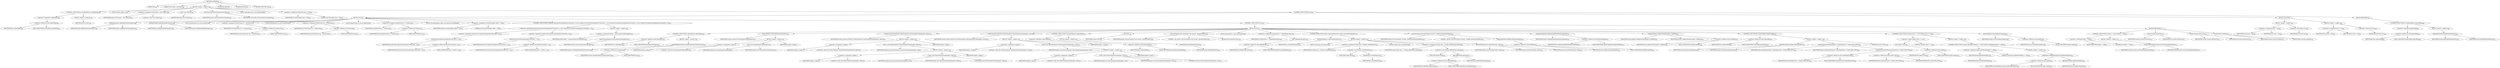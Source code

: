 digraph "runBuild" {  
"1448" [label = <(METHOD,runBuild)<SUB>596</SUB>> ]
"33" [label = <(PARAM,this)<SUB>596</SUB>> ]
"1449" [label = <(PARAM,ClassLoader coreLoader)<SUB>596</SUB>> ]
"1450" [label = <(BLOCK,&lt;empty&gt;,&lt;empty&gt;)<SUB>596</SUB>> ]
"1451" [label = <(CONTROL_STRUCTURE,if (!readyToRun),if (!readyToRun))<SUB>598</SUB>> ]
"1452" [label = <(&lt;operator&gt;.logicalNot,!readyToRun)<SUB>598</SUB>> ]
"1453" [label = <(&lt;operator&gt;.fieldAccess,this.readyToRun)<SUB>598</SUB>> ]
"1454" [label = <(IDENTIFIER,this,!readyToRun)<SUB>598</SUB>> ]
"1455" [label = <(FIELD_IDENTIFIER,readyToRun,readyToRun)<SUB>598</SUB>> ]
"1456" [label = <(BLOCK,&lt;empty&gt;,&lt;empty&gt;)<SUB>598</SUB>> ]
"1457" [label = <(RETURN,return;,return;)<SUB>599</SUB>> ]
"31" [label = <(LOCAL,Project project: ANY)> ]
"1458" [label = <(&lt;operator&gt;.assignment,ANY project = new Project())<SUB>602</SUB>> ]
"1459" [label = <(IDENTIFIER,project,ANY project = new Project())<SUB>602</SUB>> ]
"1460" [label = <(&lt;operator&gt;.alloc,new Project())<SUB>602</SUB>> ]
"1461" [label = <(&lt;init&gt;,new Project())<SUB>602</SUB>> ]
"30" [label = <(IDENTIFIER,project,new Project())<SUB>602</SUB>> ]
"1462" [label = <(setCoreLoader,setCoreLoader(coreLoader))<SUB>603</SUB>> ]
"1463" [label = <(IDENTIFIER,project,setCoreLoader(coreLoader))<SUB>603</SUB>> ]
"1464" [label = <(IDENTIFIER,coreLoader,setCoreLoader(coreLoader))<SUB>603</SUB>> ]
"1465" [label = <(LOCAL,Throwable error: java.lang.Throwable)> ]
"1466" [label = <(&lt;operator&gt;.assignment,Throwable error = null)<SUB>605</SUB>> ]
"1467" [label = <(IDENTIFIER,error,Throwable error = null)<SUB>605</SUB>> ]
"1468" [label = <(LITERAL,null,Throwable error = null)<SUB>605</SUB>> ]
"1469" [label = <(CONTROL_STRUCTURE,try,try)<SUB>607</SUB>> ]
"1470" [label = <(BLOCK,try,try)<SUB>607</SUB>> ]
"1471" [label = <(addBuildListeners,addBuildListeners(project))<SUB>608</SUB>> ]
"32" [label = <(IDENTIFIER,this,addBuildListeners(project))<SUB>608</SUB>> ]
"1472" [label = <(IDENTIFIER,project,addBuildListeners(project))<SUB>608</SUB>> ]
"1473" [label = <(addInputHandler,addInputHandler(project))<SUB>609</SUB>> ]
"34" [label = <(IDENTIFIER,this,addInputHandler(project))<SUB>609</SUB>> ]
"1474" [label = <(IDENTIFIER,project,addInputHandler(project))<SUB>609</SUB>> ]
"1475" [label = <(LOCAL,PrintStream err: java.io.PrintStream)> ]
"1476" [label = <(&lt;operator&gt;.assignment,PrintStream err = System.err)<SUB>611</SUB>> ]
"1477" [label = <(IDENTIFIER,err,PrintStream err = System.err)<SUB>611</SUB>> ]
"1478" [label = <(&lt;operator&gt;.fieldAccess,System.err)<SUB>611</SUB>> ]
"1479" [label = <(IDENTIFIER,System,PrintStream err = System.err)<SUB>611</SUB>> ]
"1480" [label = <(FIELD_IDENTIFIER,err,err)<SUB>611</SUB>> ]
"1481" [label = <(LOCAL,PrintStream out: java.io.PrintStream)> ]
"1482" [label = <(&lt;operator&gt;.assignment,PrintStream out = System.out)<SUB>612</SUB>> ]
"1483" [label = <(IDENTIFIER,out,PrintStream out = System.out)<SUB>612</SUB>> ]
"1484" [label = <(&lt;operator&gt;.fieldAccess,System.out)<SUB>612</SUB>> ]
"1485" [label = <(IDENTIFIER,System,PrintStream out = System.out)<SUB>612</SUB>> ]
"1486" [label = <(FIELD_IDENTIFIER,out,out)<SUB>612</SUB>> ]
"1487" [label = <(LOCAL,InputStream in: java.io.InputStream)> ]
"1488" [label = <(&lt;operator&gt;.assignment,InputStream in = System.in)<SUB>613</SUB>> ]
"1489" [label = <(IDENTIFIER,in,InputStream in = System.in)<SUB>613</SUB>> ]
"1490" [label = <(&lt;operator&gt;.fieldAccess,System.in)<SUB>613</SUB>> ]
"1491" [label = <(IDENTIFIER,System,InputStream in = System.in)<SUB>613</SUB>> ]
"1492" [label = <(FIELD_IDENTIFIER,in,in)<SUB>613</SUB>> ]
"1493" [label = <(LOCAL,SecurityManager oldsm: java.lang.SecurityManager)> ]
"1494" [label = <(&lt;operator&gt;.assignment,SecurityManager oldsm = null)<SUB>617</SUB>> ]
"1495" [label = <(IDENTIFIER,oldsm,SecurityManager oldsm = null)<SUB>617</SUB>> ]
"1496" [label = <(LITERAL,null,SecurityManager oldsm = null)<SUB>617</SUB>> ]
"1497" [label = <(CONTROL_STRUCTURE,if (!JavaEnvUtils.isJavaVersion(JavaEnvUtils.JAVA_1_0) &amp;&amp; !JavaEnvUtils.isJavaVersion(JavaEnvUtils.JAVA_1_1)),if (!JavaEnvUtils.isJavaVersion(JavaEnvUtils.JAVA_1_0) &amp;&amp; !JavaEnvUtils.isJavaVersion(JavaEnvUtils.JAVA_1_1)))<SUB>618</SUB>> ]
"1498" [label = <(&lt;operator&gt;.logicalAnd,!JavaEnvUtils.isJavaVersion(JavaEnvUtils.JAVA_1_0) &amp;&amp; !JavaEnvUtils.isJavaVersion(JavaEnvUtils.JAVA_1_1))<SUB>618</SUB>> ]
"1499" [label = <(&lt;operator&gt;.logicalNot,!JavaEnvUtils.isJavaVersion(JavaEnvUtils.JAVA_1_0))<SUB>618</SUB>> ]
"1500" [label = <(isJavaVersion,isJavaVersion(JavaEnvUtils.JAVA_1_0))<SUB>618</SUB>> ]
"1501" [label = <(IDENTIFIER,JavaEnvUtils,isJavaVersion(JavaEnvUtils.JAVA_1_0))<SUB>618</SUB>> ]
"1502" [label = <(&lt;operator&gt;.fieldAccess,JavaEnvUtils.JAVA_1_0)<SUB>618</SUB>> ]
"1503" [label = <(IDENTIFIER,JavaEnvUtils,isJavaVersion(JavaEnvUtils.JAVA_1_0))<SUB>618</SUB>> ]
"1504" [label = <(FIELD_IDENTIFIER,JAVA_1_0,JAVA_1_0)<SUB>618</SUB>> ]
"1505" [label = <(&lt;operator&gt;.logicalNot,!JavaEnvUtils.isJavaVersion(JavaEnvUtils.JAVA_1_1))<SUB>619</SUB>> ]
"1506" [label = <(isJavaVersion,isJavaVersion(JavaEnvUtils.JAVA_1_1))<SUB>619</SUB>> ]
"1507" [label = <(IDENTIFIER,JavaEnvUtils,isJavaVersion(JavaEnvUtils.JAVA_1_1))<SUB>619</SUB>> ]
"1508" [label = <(&lt;operator&gt;.fieldAccess,JavaEnvUtils.JAVA_1_1)<SUB>619</SUB>> ]
"1509" [label = <(IDENTIFIER,JavaEnvUtils,isJavaVersion(JavaEnvUtils.JAVA_1_1))<SUB>619</SUB>> ]
"1510" [label = <(FIELD_IDENTIFIER,JAVA_1_1,JAVA_1_1)<SUB>619</SUB>> ]
"1511" [label = <(BLOCK,&lt;empty&gt;,&lt;empty&gt;)<SUB>619</SUB>> ]
"1512" [label = <(&lt;operator&gt;.assignment,oldsm = System.getSecurityManager())<SUB>620</SUB>> ]
"1513" [label = <(IDENTIFIER,oldsm,oldsm = System.getSecurityManager())<SUB>620</SUB>> ]
"1514" [label = <(getSecurityManager,System.getSecurityManager())<SUB>620</SUB>> ]
"1515" [label = <(IDENTIFIER,System,System.getSecurityManager())<SUB>620</SUB>> ]
"1516" [label = <(CONTROL_STRUCTURE,try,try)<SUB>627</SUB>> ]
"1517" [label = <(BLOCK,try,try)<SUB>627</SUB>> ]
"1518" [label = <(CONTROL_STRUCTURE,if (allowInput),if (allowInput))<SUB>628</SUB>> ]
"1519" [label = <(&lt;operator&gt;.fieldAccess,this.allowInput)<SUB>628</SUB>> ]
"1520" [label = <(IDENTIFIER,this,if (allowInput))<SUB>628</SUB>> ]
"1521" [label = <(FIELD_IDENTIFIER,allowInput,allowInput)<SUB>628</SUB>> ]
"1522" [label = <(BLOCK,&lt;empty&gt;,&lt;empty&gt;)<SUB>628</SUB>> ]
"1523" [label = <(setDefaultInputStream,setDefaultInputStream(System.in))<SUB>629</SUB>> ]
"1524" [label = <(IDENTIFIER,project,setDefaultInputStream(System.in))<SUB>629</SUB>> ]
"1525" [label = <(&lt;operator&gt;.fieldAccess,System.in)<SUB>629</SUB>> ]
"1526" [label = <(IDENTIFIER,System,setDefaultInputStream(System.in))<SUB>629</SUB>> ]
"1527" [label = <(FIELD_IDENTIFIER,in,in)<SUB>629</SUB>> ]
"1528" [label = <(setIn,setIn(new DemuxInputStream(project)))<SUB>631</SUB>> ]
"1529" [label = <(IDENTIFIER,System,setIn(new DemuxInputStream(project)))<SUB>631</SUB>> ]
"1530" [label = <(BLOCK,&lt;empty&gt;,&lt;empty&gt;)<SUB>631</SUB>> ]
"1531" [label = <(&lt;operator&gt;.assignment,&lt;empty&gt;)> ]
"1532" [label = <(IDENTIFIER,$obj33,&lt;empty&gt;)> ]
"1533" [label = <(&lt;operator&gt;.alloc,new DemuxInputStream(project))<SUB>631</SUB>> ]
"1534" [label = <(&lt;init&gt;,new DemuxInputStream(project))<SUB>631</SUB>> ]
"1535" [label = <(IDENTIFIER,$obj33,new DemuxInputStream(project))> ]
"1536" [label = <(IDENTIFIER,project,new DemuxInputStream(project))<SUB>631</SUB>> ]
"1537" [label = <(IDENTIFIER,$obj33,&lt;empty&gt;)> ]
"1538" [label = <(setOut,System.setOut(new PrintStream(new DemuxOutputStream(project, false))))<SUB>632</SUB>> ]
"1539" [label = <(IDENTIFIER,System,System.setOut(new PrintStream(new DemuxOutputStream(project, false))))<SUB>632</SUB>> ]
"1540" [label = <(BLOCK,&lt;empty&gt;,&lt;empty&gt;)<SUB>632</SUB>> ]
"1541" [label = <(&lt;operator&gt;.assignment,&lt;empty&gt;)> ]
"1542" [label = <(IDENTIFIER,$obj35,&lt;empty&gt;)> ]
"1543" [label = <(&lt;operator&gt;.alloc,new PrintStream(new DemuxOutputStream(project, false)))<SUB>632</SUB>> ]
"1544" [label = <(&lt;init&gt;,new PrintStream(new DemuxOutputStream(project, false)))<SUB>632</SUB>> ]
"1545" [label = <(IDENTIFIER,$obj35,new PrintStream(new DemuxOutputStream(project, false)))> ]
"1546" [label = <(BLOCK,&lt;empty&gt;,&lt;empty&gt;)<SUB>632</SUB>> ]
"1547" [label = <(&lt;operator&gt;.assignment,&lt;empty&gt;)> ]
"1548" [label = <(IDENTIFIER,$obj34,&lt;empty&gt;)> ]
"1549" [label = <(&lt;operator&gt;.alloc,new DemuxOutputStream(project, false))<SUB>632</SUB>> ]
"1550" [label = <(&lt;init&gt;,new DemuxOutputStream(project, false))<SUB>632</SUB>> ]
"1551" [label = <(IDENTIFIER,$obj34,new DemuxOutputStream(project, false))> ]
"1552" [label = <(IDENTIFIER,project,new DemuxOutputStream(project, false))<SUB>632</SUB>> ]
"1553" [label = <(LITERAL,false,new DemuxOutputStream(project, false))<SUB>632</SUB>> ]
"1554" [label = <(IDENTIFIER,$obj34,&lt;empty&gt;)> ]
"1555" [label = <(IDENTIFIER,$obj35,&lt;empty&gt;)> ]
"1556" [label = <(setErr,System.setErr(new PrintStream(new DemuxOutputStream(project, true))))<SUB>633</SUB>> ]
"1557" [label = <(IDENTIFIER,System,System.setErr(new PrintStream(new DemuxOutputStream(project, true))))<SUB>633</SUB>> ]
"1558" [label = <(BLOCK,&lt;empty&gt;,&lt;empty&gt;)<SUB>633</SUB>> ]
"1559" [label = <(&lt;operator&gt;.assignment,&lt;empty&gt;)> ]
"1560" [label = <(IDENTIFIER,$obj37,&lt;empty&gt;)> ]
"1561" [label = <(&lt;operator&gt;.alloc,new PrintStream(new DemuxOutputStream(project, true)))<SUB>633</SUB>> ]
"1562" [label = <(&lt;init&gt;,new PrintStream(new DemuxOutputStream(project, true)))<SUB>633</SUB>> ]
"1563" [label = <(IDENTIFIER,$obj37,new PrintStream(new DemuxOutputStream(project, true)))> ]
"1564" [label = <(BLOCK,&lt;empty&gt;,&lt;empty&gt;)<SUB>633</SUB>> ]
"1565" [label = <(&lt;operator&gt;.assignment,&lt;empty&gt;)> ]
"1566" [label = <(IDENTIFIER,$obj36,&lt;empty&gt;)> ]
"1567" [label = <(&lt;operator&gt;.alloc,new DemuxOutputStream(project, true))<SUB>633</SUB>> ]
"1568" [label = <(&lt;init&gt;,new DemuxOutputStream(project, true))<SUB>633</SUB>> ]
"1569" [label = <(IDENTIFIER,$obj36,new DemuxOutputStream(project, true))> ]
"1570" [label = <(IDENTIFIER,project,new DemuxOutputStream(project, true))<SUB>633</SUB>> ]
"1571" [label = <(LITERAL,true,new DemuxOutputStream(project, true))<SUB>633</SUB>> ]
"1572" [label = <(IDENTIFIER,$obj36,&lt;empty&gt;)> ]
"1573" [label = <(IDENTIFIER,$obj37,&lt;empty&gt;)> ]
"1574" [label = <(CONTROL_STRUCTURE,if (!projectHelp),if (!projectHelp))<SUB>635</SUB>> ]
"1575" [label = <(&lt;operator&gt;.logicalNot,!projectHelp)<SUB>635</SUB>> ]
"1576" [label = <(&lt;operator&gt;.fieldAccess,this.projectHelp)<SUB>635</SUB>> ]
"1577" [label = <(IDENTIFIER,this,!projectHelp)<SUB>635</SUB>> ]
"1578" [label = <(FIELD_IDENTIFIER,projectHelp,projectHelp)<SUB>635</SUB>> ]
"1579" [label = <(BLOCK,&lt;empty&gt;,&lt;empty&gt;)<SUB>635</SUB>> ]
"1580" [label = <(fireBuildStarted,fireBuildStarted())<SUB>636</SUB>> ]
"1581" [label = <(IDENTIFIER,project,fireBuildStarted())<SUB>636</SUB>> ]
"1582" [label = <(init,init())<SUB>638</SUB>> ]
"1583" [label = <(IDENTIFIER,project,init())<SUB>638</SUB>> ]
"1584" [label = <(setUserProperty,setUserProperty(&quot;ant.version&quot;, getAntVersion()))<SUB>639</SUB>> ]
"1585" [label = <(IDENTIFIER,project,setUserProperty(&quot;ant.version&quot;, getAntVersion()))<SUB>639</SUB>> ]
"1586" [label = <(LITERAL,&quot;ant.version&quot;,setUserProperty(&quot;ant.version&quot;, getAntVersion()))<SUB>639</SUB>> ]
"1587" [label = <(getAntVersion,getAntVersion())<SUB>639</SUB>> ]
"1588" [label = <(LOCAL,Enumeration e: java.util.Enumeration)> ]
"1589" [label = <(&lt;operator&gt;.assignment,Enumeration e = definedProps.keys())<SUB>642</SUB>> ]
"1590" [label = <(IDENTIFIER,e,Enumeration e = definedProps.keys())<SUB>642</SUB>> ]
"1591" [label = <(keys,definedProps.keys())<SUB>642</SUB>> ]
"1592" [label = <(&lt;operator&gt;.fieldAccess,this.definedProps)<SUB>642</SUB>> ]
"1593" [label = <(IDENTIFIER,this,definedProps.keys())<SUB>642</SUB>> ]
"1594" [label = <(FIELD_IDENTIFIER,definedProps,definedProps)<SUB>642</SUB>> ]
"1595" [label = <(CONTROL_STRUCTURE,while (e.hasMoreElements()),while (e.hasMoreElements()))<SUB>643</SUB>> ]
"1596" [label = <(hasMoreElements,e.hasMoreElements())<SUB>643</SUB>> ]
"1597" [label = <(IDENTIFIER,e,e.hasMoreElements())<SUB>643</SUB>> ]
"1598" [label = <(BLOCK,&lt;empty&gt;,&lt;empty&gt;)<SUB>643</SUB>> ]
"1599" [label = <(LOCAL,String arg: java.lang.String)> ]
"1600" [label = <(&lt;operator&gt;.assignment,String arg = (String) e.nextElement())<SUB>644</SUB>> ]
"1601" [label = <(IDENTIFIER,arg,String arg = (String) e.nextElement())<SUB>644</SUB>> ]
"1602" [label = <(&lt;operator&gt;.cast,(String) e.nextElement())<SUB>644</SUB>> ]
"1603" [label = <(TYPE_REF,String,String)<SUB>644</SUB>> ]
"1604" [label = <(nextElement,e.nextElement())<SUB>644</SUB>> ]
"1605" [label = <(IDENTIFIER,e,e.nextElement())<SUB>644</SUB>> ]
"1606" [label = <(LOCAL,String value: java.lang.String)> ]
"1607" [label = <(&lt;operator&gt;.assignment,String value = (String) definedProps.get(arg))<SUB>645</SUB>> ]
"1608" [label = <(IDENTIFIER,value,String value = (String) definedProps.get(arg))<SUB>645</SUB>> ]
"1609" [label = <(&lt;operator&gt;.cast,(String) definedProps.get(arg))<SUB>645</SUB>> ]
"1610" [label = <(TYPE_REF,String,String)<SUB>645</SUB>> ]
"1611" [label = <(get,definedProps.get(arg))<SUB>645</SUB>> ]
"1612" [label = <(&lt;operator&gt;.fieldAccess,this.definedProps)<SUB>645</SUB>> ]
"1613" [label = <(IDENTIFIER,this,definedProps.get(arg))<SUB>645</SUB>> ]
"1614" [label = <(FIELD_IDENTIFIER,definedProps,definedProps)<SUB>645</SUB>> ]
"1615" [label = <(IDENTIFIER,arg,definedProps.get(arg))<SUB>645</SUB>> ]
"1616" [label = <(setUserProperty,setUserProperty(arg, value))<SUB>646</SUB>> ]
"1617" [label = <(IDENTIFIER,project,setUserProperty(arg, value))<SUB>646</SUB>> ]
"1618" [label = <(IDENTIFIER,arg,setUserProperty(arg, value))<SUB>646</SUB>> ]
"1619" [label = <(IDENTIFIER,value,setUserProperty(arg, value))<SUB>646</SUB>> ]
"1620" [label = <(setUserProperty,setUserProperty(&quot;ant.file&quot;, buildFile.getAbsolutePath()))<SUB>649</SUB>> ]
"1621" [label = <(IDENTIFIER,project,setUserProperty(&quot;ant.file&quot;, buildFile.getAbsolutePath()))<SUB>649</SUB>> ]
"1622" [label = <(LITERAL,&quot;ant.file&quot;,setUserProperty(&quot;ant.file&quot;, buildFile.getAbsolutePath()))<SUB>649</SUB>> ]
"1623" [label = <(getAbsolutePath,buildFile.getAbsolutePath())<SUB>650</SUB>> ]
"1624" [label = <(&lt;operator&gt;.fieldAccess,this.buildFile)<SUB>650</SUB>> ]
"1625" [label = <(IDENTIFIER,this,buildFile.getAbsolutePath())<SUB>650</SUB>> ]
"1626" [label = <(FIELD_IDENTIFIER,buildFile,buildFile)<SUB>650</SUB>> ]
"1627" [label = <(setKeepGoingMode,setKeepGoingMode(keepGoingMode))<SUB>652</SUB>> ]
"1628" [label = <(IDENTIFIER,project,setKeepGoingMode(keepGoingMode))<SUB>652</SUB>> ]
"1629" [label = <(&lt;operator&gt;.fieldAccess,this.keepGoingMode)<SUB>652</SUB>> ]
"1630" [label = <(IDENTIFIER,this,setKeepGoingMode(keepGoingMode))<SUB>652</SUB>> ]
"1631" [label = <(FIELD_IDENTIFIER,keepGoingMode,keepGoingMode)<SUB>652</SUB>> ]
"1632" [label = <(configureProject,configureProject(project, buildFile))<SUB>654</SUB>> ]
"1633" [label = <(IDENTIFIER,ProjectHelper,configureProject(project, buildFile))<SUB>654</SUB>> ]
"1634" [label = <(IDENTIFIER,project,configureProject(project, buildFile))<SUB>654</SUB>> ]
"1635" [label = <(&lt;operator&gt;.fieldAccess,this.buildFile)<SUB>654</SUB>> ]
"1636" [label = <(IDENTIFIER,this,configureProject(project, buildFile))<SUB>654</SUB>> ]
"1637" [label = <(FIELD_IDENTIFIER,buildFile,buildFile)<SUB>654</SUB>> ]
"1638" [label = <(CONTROL_STRUCTURE,if (projectHelp),if (projectHelp))<SUB>656</SUB>> ]
"1639" [label = <(&lt;operator&gt;.fieldAccess,this.projectHelp)<SUB>656</SUB>> ]
"1640" [label = <(IDENTIFIER,this,if (projectHelp))<SUB>656</SUB>> ]
"1641" [label = <(FIELD_IDENTIFIER,projectHelp,projectHelp)<SUB>656</SUB>> ]
"1642" [label = <(BLOCK,&lt;empty&gt;,&lt;empty&gt;)<SUB>656</SUB>> ]
"1643" [label = <(printDescription,printDescription(project))<SUB>657</SUB>> ]
"35" [label = <(IDENTIFIER,this,printDescription(project))<SUB>657</SUB>> ]
"1644" [label = <(IDENTIFIER,project,printDescription(project))<SUB>657</SUB>> ]
"1645" [label = <(printTargets,printTargets(project, msgOutputLevel &gt; Project.MSG_INFO))<SUB>658</SUB>> ]
"36" [label = <(IDENTIFIER,this,printTargets(project, msgOutputLevel &gt; Project.MSG_INFO))<SUB>658</SUB>> ]
"1646" [label = <(IDENTIFIER,project,printTargets(project, msgOutputLevel &gt; Project.MSG_INFO))<SUB>658</SUB>> ]
"1647" [label = <(&lt;operator&gt;.greaterThan,msgOutputLevel &gt; Project.MSG_INFO)<SUB>658</SUB>> ]
"1648" [label = <(&lt;operator&gt;.fieldAccess,this.msgOutputLevel)<SUB>658</SUB>> ]
"1649" [label = <(IDENTIFIER,this,msgOutputLevel &gt; Project.MSG_INFO)<SUB>658</SUB>> ]
"1650" [label = <(FIELD_IDENTIFIER,msgOutputLevel,msgOutputLevel)<SUB>658</SUB>> ]
"1651" [label = <(&lt;operator&gt;.fieldAccess,Project.MSG_INFO)<SUB>658</SUB>> ]
"1652" [label = <(IDENTIFIER,Project,msgOutputLevel &gt; Project.MSG_INFO)<SUB>658</SUB>> ]
"1653" [label = <(FIELD_IDENTIFIER,MSG_INFO,MSG_INFO)<SUB>658</SUB>> ]
"1654" [label = <(RETURN,return;,return;)<SUB>659</SUB>> ]
"1655" [label = <(CONTROL_STRUCTURE,if (targets.size() == 0),if (targets.size() == 0))<SUB>663</SUB>> ]
"1656" [label = <(&lt;operator&gt;.equals,targets.size() == 0)<SUB>663</SUB>> ]
"1657" [label = <(size,targets.size())<SUB>663</SUB>> ]
"1658" [label = <(&lt;operator&gt;.fieldAccess,this.targets)<SUB>663</SUB>> ]
"1659" [label = <(IDENTIFIER,this,targets.size())<SUB>663</SUB>> ]
"1660" [label = <(FIELD_IDENTIFIER,targets,targets)<SUB>663</SUB>> ]
"1661" [label = <(LITERAL,0,targets.size() == 0)<SUB>663</SUB>> ]
"1662" [label = <(BLOCK,&lt;empty&gt;,&lt;empty&gt;)<SUB>663</SUB>> ]
"1663" [label = <(CONTROL_STRUCTURE,if (project.getDefaultTarget() != null),if (project.getDefaultTarget() != null))<SUB>664</SUB>> ]
"1664" [label = <(&lt;operator&gt;.notEquals,project.getDefaultTarget() != null)<SUB>664</SUB>> ]
"1665" [label = <(getDefaultTarget,getDefaultTarget())<SUB>664</SUB>> ]
"1666" [label = <(IDENTIFIER,project,getDefaultTarget())<SUB>664</SUB>> ]
"1667" [label = <(LITERAL,null,project.getDefaultTarget() != null)<SUB>664</SUB>> ]
"1668" [label = <(BLOCK,&lt;empty&gt;,&lt;empty&gt;)<SUB>664</SUB>> ]
"1669" [label = <(addElement,addElement(project.getDefaultTarget()))<SUB>665</SUB>> ]
"1670" [label = <(&lt;operator&gt;.fieldAccess,this.targets)<SUB>665</SUB>> ]
"1671" [label = <(IDENTIFIER,this,addElement(project.getDefaultTarget()))<SUB>665</SUB>> ]
"1672" [label = <(FIELD_IDENTIFIER,targets,targets)<SUB>665</SUB>> ]
"1673" [label = <(getDefaultTarget,getDefaultTarget())<SUB>665</SUB>> ]
"1674" [label = <(IDENTIFIER,project,getDefaultTarget())<SUB>665</SUB>> ]
"1675" [label = <(executeTargets,executeTargets(targets))<SUB>669</SUB>> ]
"1676" [label = <(IDENTIFIER,project,executeTargets(targets))<SUB>669</SUB>> ]
"1677" [label = <(&lt;operator&gt;.fieldAccess,this.targets)<SUB>669</SUB>> ]
"1678" [label = <(IDENTIFIER,this,executeTargets(targets))<SUB>669</SUB>> ]
"1679" [label = <(FIELD_IDENTIFIER,targets,targets)<SUB>669</SUB>> ]
"1680" [label = <(BLOCK,finally,finally)<SUB>670</SUB>> ]
"1681" [label = <(CONTROL_STRUCTURE,if (oldsm != null),if (oldsm != null))<SUB>673</SUB>> ]
"1682" [label = <(&lt;operator&gt;.notEquals,oldsm != null)<SUB>673</SUB>> ]
"1683" [label = <(IDENTIFIER,oldsm,oldsm != null)<SUB>673</SUB>> ]
"1684" [label = <(LITERAL,null,oldsm != null)<SUB>673</SUB>> ]
"1685" [label = <(BLOCK,&lt;empty&gt;,&lt;empty&gt;)<SUB>673</SUB>> ]
"1686" [label = <(setSecurityManager,System.setSecurityManager(oldsm))<SUB>674</SUB>> ]
"1687" [label = <(IDENTIFIER,System,System.setSecurityManager(oldsm))<SUB>674</SUB>> ]
"1688" [label = <(IDENTIFIER,oldsm,System.setSecurityManager(oldsm))<SUB>674</SUB>> ]
"1689" [label = <(setOut,System.setOut(out))<SUB>677</SUB>> ]
"1690" [label = <(IDENTIFIER,System,System.setOut(out))<SUB>677</SUB>> ]
"1691" [label = <(IDENTIFIER,out,System.setOut(out))<SUB>677</SUB>> ]
"1692" [label = <(setErr,System.setErr(err))<SUB>678</SUB>> ]
"1693" [label = <(IDENTIFIER,System,System.setErr(err))<SUB>678</SUB>> ]
"1694" [label = <(IDENTIFIER,err,System.setErr(err))<SUB>678</SUB>> ]
"1695" [label = <(setIn,System.setIn(in))<SUB>679</SUB>> ]
"1696" [label = <(IDENTIFIER,System,System.setIn(in))<SUB>679</SUB>> ]
"1697" [label = <(IDENTIFIER,in,System.setIn(in))<SUB>679</SUB>> ]
"1698" [label = <(BLOCK,catch,catch)> ]
"1699" [label = <(BLOCK,&lt;empty&gt;,&lt;empty&gt;)<SUB>681</SUB>> ]
"1700" [label = <(&lt;operator&gt;.assignment,error = exc)<SUB>682</SUB>> ]
"1701" [label = <(IDENTIFIER,error,error = exc)<SUB>682</SUB>> ]
"1702" [label = <(IDENTIFIER,exc,error = exc)<SUB>682</SUB>> ]
"1703" [label = <(&lt;operator&gt;.throw,throw exc;)<SUB>683</SUB>> ]
"1704" [label = <(IDENTIFIER,exc,throw exc;)<SUB>683</SUB>> ]
"1705" [label = <(BLOCK,&lt;empty&gt;,&lt;empty&gt;)<SUB>684</SUB>> ]
"1706" [label = <(&lt;operator&gt;.assignment,error = err)<SUB>685</SUB>> ]
"1707" [label = <(IDENTIFIER,error,error = err)<SUB>685</SUB>> ]
"1708" [label = <(IDENTIFIER,err,error = err)<SUB>685</SUB>> ]
"1709" [label = <(&lt;operator&gt;.throw,throw err;)<SUB>686</SUB>> ]
"1710" [label = <(IDENTIFIER,err,throw err;)<SUB>686</SUB>> ]
"1711" [label = <(BLOCK,finally,finally)<SUB>687</SUB>> ]
"1712" [label = <(CONTROL_STRUCTURE,if (!projectHelp),if (!projectHelp))<SUB>688</SUB>> ]
"1713" [label = <(&lt;operator&gt;.logicalNot,!projectHelp)<SUB>688</SUB>> ]
"1714" [label = <(&lt;operator&gt;.fieldAccess,this.projectHelp)<SUB>688</SUB>> ]
"1715" [label = <(IDENTIFIER,this,!projectHelp)<SUB>688</SUB>> ]
"1716" [label = <(FIELD_IDENTIFIER,projectHelp,projectHelp)<SUB>688</SUB>> ]
"1717" [label = <(BLOCK,&lt;empty&gt;,&lt;empty&gt;)<SUB>688</SUB>> ]
"1718" [label = <(fireBuildFinished,fireBuildFinished(error))<SUB>689</SUB>> ]
"1719" [label = <(IDENTIFIER,project,fireBuildFinished(error))<SUB>689</SUB>> ]
"1720" [label = <(IDENTIFIER,error,fireBuildFinished(error))<SUB>689</SUB>> ]
"1721" [label = <(MODIFIER,PRIVATE)> ]
"1722" [label = <(MODIFIER,VIRTUAL)> ]
"1723" [label = <(METHOD_RETURN,void)<SUB>596</SUB>> ]
  "1448" -> "33" 
  "1448" -> "1449" 
  "1448" -> "1450" 
  "1448" -> "1721" 
  "1448" -> "1722" 
  "1448" -> "1723" 
  "1450" -> "1451" 
  "1450" -> "31" 
  "1450" -> "1458" 
  "1450" -> "1461" 
  "1450" -> "1462" 
  "1450" -> "1465" 
  "1450" -> "1466" 
  "1450" -> "1469" 
  "1451" -> "1452" 
  "1451" -> "1456" 
  "1452" -> "1453" 
  "1453" -> "1454" 
  "1453" -> "1455" 
  "1456" -> "1457" 
  "1458" -> "1459" 
  "1458" -> "1460" 
  "1461" -> "30" 
  "1462" -> "1463" 
  "1462" -> "1464" 
  "1466" -> "1467" 
  "1466" -> "1468" 
  "1469" -> "1470" 
  "1469" -> "1698" 
  "1469" -> "1711" 
  "1470" -> "1471" 
  "1470" -> "1473" 
  "1470" -> "1475" 
  "1470" -> "1476" 
  "1470" -> "1481" 
  "1470" -> "1482" 
  "1470" -> "1487" 
  "1470" -> "1488" 
  "1470" -> "1493" 
  "1470" -> "1494" 
  "1470" -> "1497" 
  "1470" -> "1516" 
  "1471" -> "32" 
  "1471" -> "1472" 
  "1473" -> "34" 
  "1473" -> "1474" 
  "1476" -> "1477" 
  "1476" -> "1478" 
  "1478" -> "1479" 
  "1478" -> "1480" 
  "1482" -> "1483" 
  "1482" -> "1484" 
  "1484" -> "1485" 
  "1484" -> "1486" 
  "1488" -> "1489" 
  "1488" -> "1490" 
  "1490" -> "1491" 
  "1490" -> "1492" 
  "1494" -> "1495" 
  "1494" -> "1496" 
  "1497" -> "1498" 
  "1497" -> "1511" 
  "1498" -> "1499" 
  "1498" -> "1505" 
  "1499" -> "1500" 
  "1500" -> "1501" 
  "1500" -> "1502" 
  "1502" -> "1503" 
  "1502" -> "1504" 
  "1505" -> "1506" 
  "1506" -> "1507" 
  "1506" -> "1508" 
  "1508" -> "1509" 
  "1508" -> "1510" 
  "1511" -> "1512" 
  "1512" -> "1513" 
  "1512" -> "1514" 
  "1514" -> "1515" 
  "1516" -> "1517" 
  "1516" -> "1680" 
  "1517" -> "1518" 
  "1517" -> "1528" 
  "1517" -> "1538" 
  "1517" -> "1556" 
  "1517" -> "1574" 
  "1517" -> "1582" 
  "1517" -> "1584" 
  "1517" -> "1588" 
  "1517" -> "1589" 
  "1517" -> "1595" 
  "1517" -> "1620" 
  "1517" -> "1627" 
  "1517" -> "1632" 
  "1517" -> "1638" 
  "1517" -> "1655" 
  "1517" -> "1675" 
  "1518" -> "1519" 
  "1518" -> "1522" 
  "1519" -> "1520" 
  "1519" -> "1521" 
  "1522" -> "1523" 
  "1523" -> "1524" 
  "1523" -> "1525" 
  "1525" -> "1526" 
  "1525" -> "1527" 
  "1528" -> "1529" 
  "1528" -> "1530" 
  "1530" -> "1531" 
  "1530" -> "1534" 
  "1530" -> "1537" 
  "1531" -> "1532" 
  "1531" -> "1533" 
  "1534" -> "1535" 
  "1534" -> "1536" 
  "1538" -> "1539" 
  "1538" -> "1540" 
  "1540" -> "1541" 
  "1540" -> "1544" 
  "1540" -> "1555" 
  "1541" -> "1542" 
  "1541" -> "1543" 
  "1544" -> "1545" 
  "1544" -> "1546" 
  "1546" -> "1547" 
  "1546" -> "1550" 
  "1546" -> "1554" 
  "1547" -> "1548" 
  "1547" -> "1549" 
  "1550" -> "1551" 
  "1550" -> "1552" 
  "1550" -> "1553" 
  "1556" -> "1557" 
  "1556" -> "1558" 
  "1558" -> "1559" 
  "1558" -> "1562" 
  "1558" -> "1573" 
  "1559" -> "1560" 
  "1559" -> "1561" 
  "1562" -> "1563" 
  "1562" -> "1564" 
  "1564" -> "1565" 
  "1564" -> "1568" 
  "1564" -> "1572" 
  "1565" -> "1566" 
  "1565" -> "1567" 
  "1568" -> "1569" 
  "1568" -> "1570" 
  "1568" -> "1571" 
  "1574" -> "1575" 
  "1574" -> "1579" 
  "1575" -> "1576" 
  "1576" -> "1577" 
  "1576" -> "1578" 
  "1579" -> "1580" 
  "1580" -> "1581" 
  "1582" -> "1583" 
  "1584" -> "1585" 
  "1584" -> "1586" 
  "1584" -> "1587" 
  "1589" -> "1590" 
  "1589" -> "1591" 
  "1591" -> "1592" 
  "1592" -> "1593" 
  "1592" -> "1594" 
  "1595" -> "1596" 
  "1595" -> "1598" 
  "1596" -> "1597" 
  "1598" -> "1599" 
  "1598" -> "1600" 
  "1598" -> "1606" 
  "1598" -> "1607" 
  "1598" -> "1616" 
  "1600" -> "1601" 
  "1600" -> "1602" 
  "1602" -> "1603" 
  "1602" -> "1604" 
  "1604" -> "1605" 
  "1607" -> "1608" 
  "1607" -> "1609" 
  "1609" -> "1610" 
  "1609" -> "1611" 
  "1611" -> "1612" 
  "1611" -> "1615" 
  "1612" -> "1613" 
  "1612" -> "1614" 
  "1616" -> "1617" 
  "1616" -> "1618" 
  "1616" -> "1619" 
  "1620" -> "1621" 
  "1620" -> "1622" 
  "1620" -> "1623" 
  "1623" -> "1624" 
  "1624" -> "1625" 
  "1624" -> "1626" 
  "1627" -> "1628" 
  "1627" -> "1629" 
  "1629" -> "1630" 
  "1629" -> "1631" 
  "1632" -> "1633" 
  "1632" -> "1634" 
  "1632" -> "1635" 
  "1635" -> "1636" 
  "1635" -> "1637" 
  "1638" -> "1639" 
  "1638" -> "1642" 
  "1639" -> "1640" 
  "1639" -> "1641" 
  "1642" -> "1643" 
  "1642" -> "1645" 
  "1642" -> "1654" 
  "1643" -> "35" 
  "1643" -> "1644" 
  "1645" -> "36" 
  "1645" -> "1646" 
  "1645" -> "1647" 
  "1647" -> "1648" 
  "1647" -> "1651" 
  "1648" -> "1649" 
  "1648" -> "1650" 
  "1651" -> "1652" 
  "1651" -> "1653" 
  "1655" -> "1656" 
  "1655" -> "1662" 
  "1656" -> "1657" 
  "1656" -> "1661" 
  "1657" -> "1658" 
  "1658" -> "1659" 
  "1658" -> "1660" 
  "1662" -> "1663" 
  "1663" -> "1664" 
  "1663" -> "1668" 
  "1664" -> "1665" 
  "1664" -> "1667" 
  "1665" -> "1666" 
  "1668" -> "1669" 
  "1669" -> "1670" 
  "1669" -> "1673" 
  "1670" -> "1671" 
  "1670" -> "1672" 
  "1673" -> "1674" 
  "1675" -> "1676" 
  "1675" -> "1677" 
  "1677" -> "1678" 
  "1677" -> "1679" 
  "1680" -> "1681" 
  "1680" -> "1689" 
  "1680" -> "1692" 
  "1680" -> "1695" 
  "1681" -> "1682" 
  "1681" -> "1685" 
  "1682" -> "1683" 
  "1682" -> "1684" 
  "1685" -> "1686" 
  "1686" -> "1687" 
  "1686" -> "1688" 
  "1689" -> "1690" 
  "1689" -> "1691" 
  "1692" -> "1693" 
  "1692" -> "1694" 
  "1695" -> "1696" 
  "1695" -> "1697" 
  "1698" -> "1699" 
  "1698" -> "1705" 
  "1699" -> "1700" 
  "1699" -> "1703" 
  "1700" -> "1701" 
  "1700" -> "1702" 
  "1703" -> "1704" 
  "1705" -> "1706" 
  "1705" -> "1709" 
  "1706" -> "1707" 
  "1706" -> "1708" 
  "1709" -> "1710" 
  "1711" -> "1712" 
  "1712" -> "1713" 
  "1712" -> "1717" 
  "1713" -> "1714" 
  "1714" -> "1715" 
  "1714" -> "1716" 
  "1717" -> "1718" 
  "1718" -> "1719" 
  "1718" -> "1720" 
}

